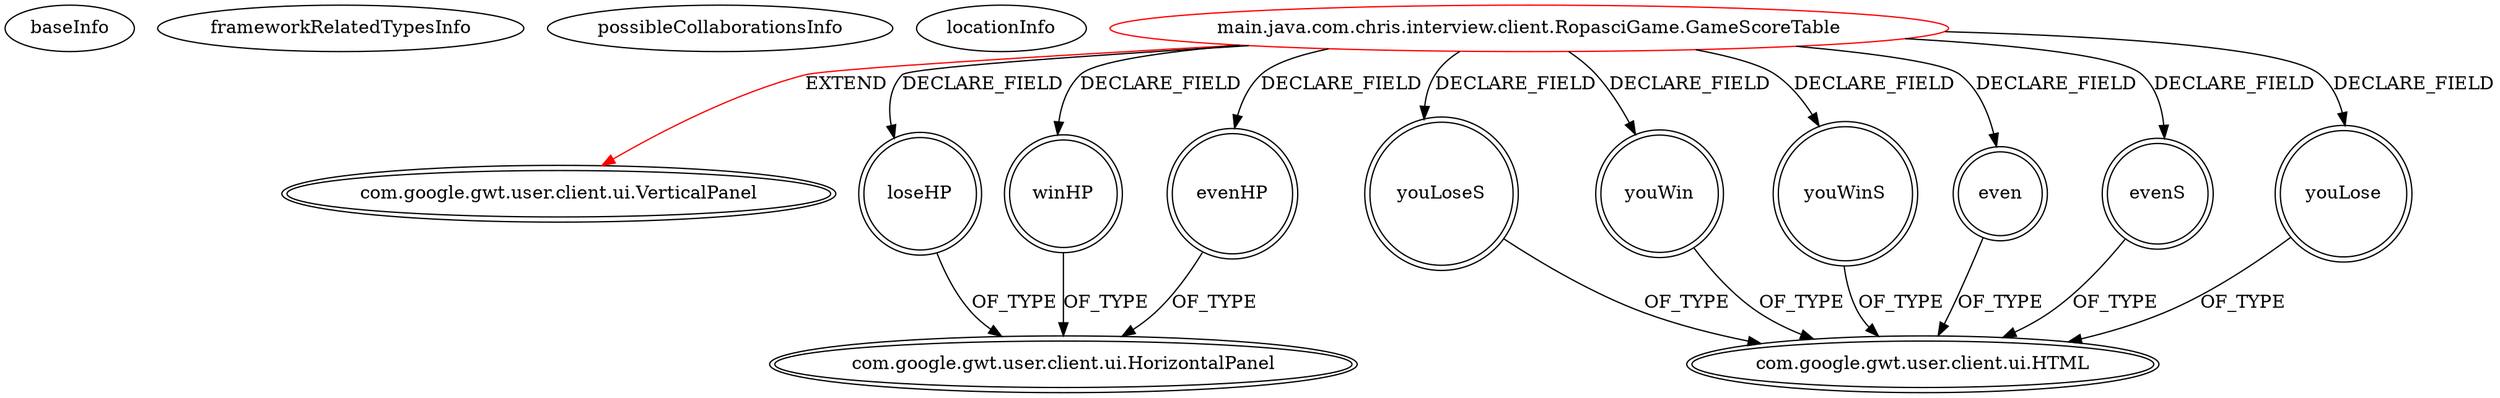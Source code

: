 digraph {
baseInfo[graphId=88,category="extension_graph",isAnonymous=false,possibleRelation=false]
frameworkRelatedTypesInfo[0="com.google.gwt.user.client.ui.VerticalPanel"]
possibleCollaborationsInfo[]
locationInfo[projectName="Christian-Achilli-ropasci",filePath="/Christian-Achilli-ropasci/ropasci-master/Rock-Paper-Scissor/src/main/java/com/chris/interview/client/RopasciGame.java",contextSignature="GameScoreTable",graphId="88"]
0[label="main.java.com.chris.interview.client.RopasciGame.GameScoreTable",vertexType="ROOT_CLIENT_CLASS_DECLARATION",isFrameworkType=false,color=red]
1[label="com.google.gwt.user.client.ui.VerticalPanel",vertexType="FRAMEWORK_CLASS_TYPE",isFrameworkType=true,peripheries=2]
2[label="even",vertexType="FIELD_DECLARATION",isFrameworkType=true,peripheries=2,shape=circle]
3[label="com.google.gwt.user.client.ui.HTML",vertexType="FRAMEWORK_CLASS_TYPE",isFrameworkType=true,peripheries=2]
4[label="evenHP",vertexType="FIELD_DECLARATION",isFrameworkType=true,peripheries=2,shape=circle]
5[label="com.google.gwt.user.client.ui.HorizontalPanel",vertexType="FRAMEWORK_CLASS_TYPE",isFrameworkType=true,peripheries=2]
6[label="evenS",vertexType="FIELD_DECLARATION",isFrameworkType=true,peripheries=2,shape=circle]
8[label="loseHP",vertexType="FIELD_DECLARATION",isFrameworkType=true,peripheries=2,shape=circle]
10[label="winHP",vertexType="FIELD_DECLARATION",isFrameworkType=true,peripheries=2,shape=circle]
12[label="youLose",vertexType="FIELD_DECLARATION",isFrameworkType=true,peripheries=2,shape=circle]
14[label="youLoseS",vertexType="FIELD_DECLARATION",isFrameworkType=true,peripheries=2,shape=circle]
16[label="youWin",vertexType="FIELD_DECLARATION",isFrameworkType=true,peripheries=2,shape=circle]
18[label="youWinS",vertexType="FIELD_DECLARATION",isFrameworkType=true,peripheries=2,shape=circle]
0->1[label="EXTEND",color=red]
0->2[label="DECLARE_FIELD"]
2->3[label="OF_TYPE"]
0->4[label="DECLARE_FIELD"]
4->5[label="OF_TYPE"]
0->6[label="DECLARE_FIELD"]
6->3[label="OF_TYPE"]
0->8[label="DECLARE_FIELD"]
8->5[label="OF_TYPE"]
0->10[label="DECLARE_FIELD"]
10->5[label="OF_TYPE"]
0->12[label="DECLARE_FIELD"]
12->3[label="OF_TYPE"]
0->14[label="DECLARE_FIELD"]
14->3[label="OF_TYPE"]
0->16[label="DECLARE_FIELD"]
16->3[label="OF_TYPE"]
0->18[label="DECLARE_FIELD"]
18->3[label="OF_TYPE"]
}
